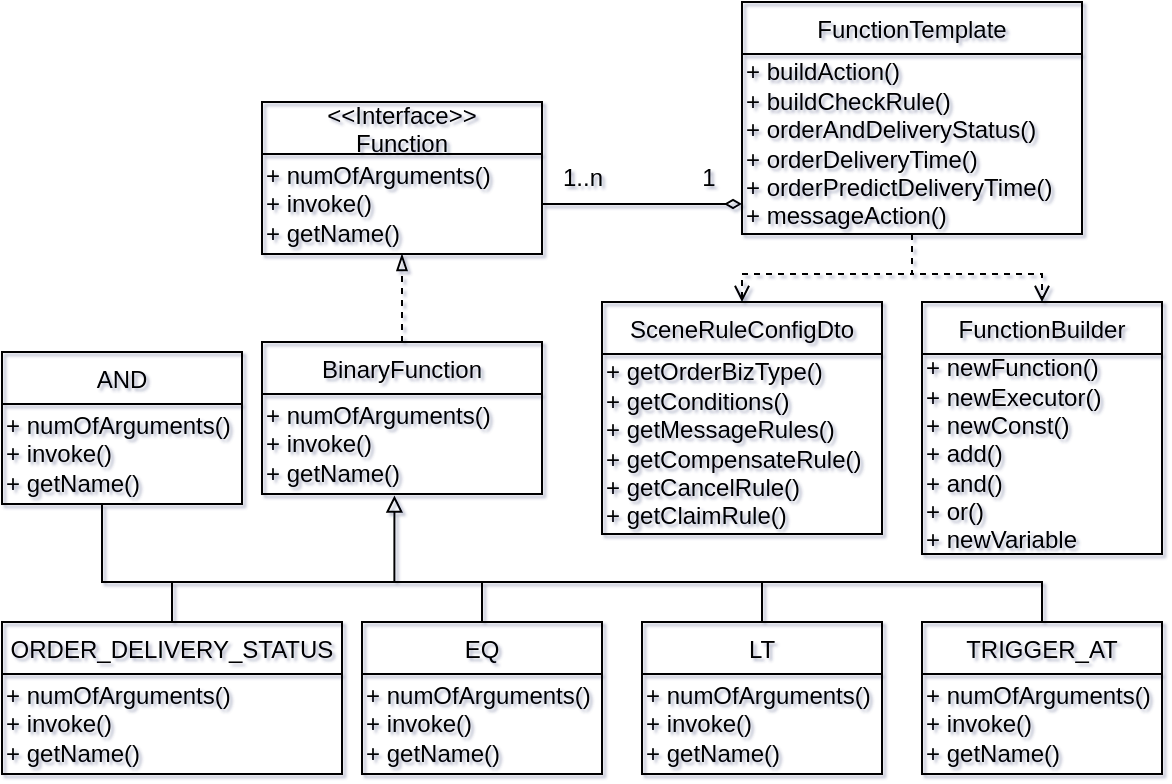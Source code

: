 <mxfile version="12.6.5" type="device"><diagram id="ESuiQvZaxaxobP0RMemX" name="第 1 页"><mxGraphModel dx="1108" dy="607" grid="1" gridSize="10" guides="1" tooltips="1" connect="1" arrows="1" fold="1" page="1" pageScale="1" pageWidth="827" pageHeight="1169" background="none" math="0" shadow="1"><root><mxCell id="0"/><mxCell id="1" parent="0"/><mxCell id="xF3RX69trmrpBzCBMhuo-1" value="&lt;&lt;Interface&gt;&gt;&#10;Function" style="swimlane;fontStyle=0;childLayout=stackLayout;horizontal=1;startSize=26;fillColor=none;horizontalStack=0;resizeParent=1;resizeParentMax=0;resizeLast=0;collapsible=1;marginBottom=0;" vertex="1" parent="1"><mxGeometry x="190" y="260" width="140" height="76" as="geometry"/></mxCell><mxCell id="xF3RX69trmrpBzCBMhuo-10" value="+ numOfArguments()&lt;br&gt;+ invoke()&lt;br&gt;+ getName()" style="text;html=1;align=left;verticalAlign=middle;resizable=0;points=[];autosize=1;" vertex="1" parent="xF3RX69trmrpBzCBMhuo-1"><mxGeometry y="26" width="140" height="50" as="geometry"/></mxCell><mxCell id="xF3RX69trmrpBzCBMhuo-13" style="edgeStyle=orthogonalEdgeStyle;rounded=0;orthogonalLoop=1;jettySize=auto;html=1;horizontal=0;dashed=1;endArrow=blockThin;endFill=0;" edge="1" parent="1" source="xF3RX69trmrpBzCBMhuo-11" target="xF3RX69trmrpBzCBMhuo-10"><mxGeometry relative="1" as="geometry"/></mxCell><mxCell id="xF3RX69trmrpBzCBMhuo-11" value="BinaryFunction" style="swimlane;fontStyle=0;childLayout=stackLayout;horizontal=1;startSize=26;fillColor=none;horizontalStack=0;resizeParent=1;resizeParentMax=0;resizeLast=0;collapsible=1;marginBottom=0;" vertex="1" parent="1"><mxGeometry x="190" y="380" width="140" height="76" as="geometry"/></mxCell><mxCell id="xF3RX69trmrpBzCBMhuo-12" value="+ numOfArguments()&lt;br&gt;+ invoke()&lt;br&gt;+ getName()" style="text;html=1;align=left;verticalAlign=middle;resizable=0;points=[];autosize=1;" vertex="1" parent="xF3RX69trmrpBzCBMhuo-11"><mxGeometry y="26" width="140" height="50" as="geometry"/></mxCell><mxCell id="xF3RX69trmrpBzCBMhuo-14" value="FunctionTemplate" style="swimlane;fontStyle=0;childLayout=stackLayout;horizontal=1;startSize=26;fillColor=none;horizontalStack=0;resizeParent=1;resizeParentMax=0;resizeLast=0;collapsible=1;marginBottom=0;" vertex="1" parent="1"><mxGeometry x="430" y="210" width="170" height="116" as="geometry"/></mxCell><mxCell id="xF3RX69trmrpBzCBMhuo-15" value="+ buildAction()&lt;br&gt;+ buildCheckRule()&lt;br&gt;+ orderAndDeliveryStatus()&lt;br&gt;+ orderDeliveryTime()&lt;br&gt;+ orderPredictDeliveryTime()&lt;br&gt;+ messageAction()" style="text;html=1;align=left;verticalAlign=middle;resizable=0;points=[];autosize=1;" vertex="1" parent="xF3RX69trmrpBzCBMhuo-14"><mxGeometry y="26" width="170" height="90" as="geometry"/></mxCell><mxCell id="xF3RX69trmrpBzCBMhuo-17" style="edgeStyle=orthogonalEdgeStyle;rounded=0;orthogonalLoop=1;jettySize=auto;html=1;endArrow=diamondThin;endFill=0;" edge="1" parent="1" source="xF3RX69trmrpBzCBMhuo-10" target="xF3RX69trmrpBzCBMhuo-15"><mxGeometry relative="1" as="geometry"><Array as="points"><mxPoint x="400" y="311"/><mxPoint x="400" y="311"/></Array></mxGeometry></mxCell><mxCell id="xF3RX69trmrpBzCBMhuo-18" value="AND" style="swimlane;fontStyle=0;childLayout=stackLayout;horizontal=1;startSize=26;fillColor=none;horizontalStack=0;resizeParent=1;resizeParentMax=0;resizeLast=0;collapsible=1;marginBottom=0;" vertex="1" parent="1"><mxGeometry x="60" y="385" width="120" height="76" as="geometry"/></mxCell><mxCell id="xF3RX69trmrpBzCBMhuo-19" value="+ numOfArguments()&lt;br&gt;+ invoke()&lt;br&gt;+ getName()" style="text;html=1;align=left;verticalAlign=middle;resizable=0;points=[];autosize=1;" vertex="1" parent="xF3RX69trmrpBzCBMhuo-18"><mxGeometry y="26" width="120" height="50" as="geometry"/></mxCell><mxCell id="xF3RX69trmrpBzCBMhuo-52" style="edgeStyle=orthogonalEdgeStyle;rounded=0;orthogonalLoop=1;jettySize=auto;html=1;endArrow=none;endFill=0;" edge="1" parent="1" source="xF3RX69trmrpBzCBMhuo-20"><mxGeometry relative="1" as="geometry"><mxPoint x="440" y="500" as="targetPoint"/><Array as="points"><mxPoint x="580" y="500"/></Array></mxGeometry></mxCell><mxCell id="xF3RX69trmrpBzCBMhuo-20" value="TRIGGER_AT" style="swimlane;fontStyle=0;childLayout=stackLayout;horizontal=1;startSize=26;fillColor=none;horizontalStack=0;resizeParent=1;resizeParentMax=0;resizeLast=0;collapsible=1;marginBottom=0;" vertex="1" parent="1"><mxGeometry x="520" y="520" width="120" height="76" as="geometry"/></mxCell><mxCell id="xF3RX69trmrpBzCBMhuo-21" value="+ numOfArguments()&lt;br&gt;+ invoke()&lt;br&gt;+ getName()" style="text;html=1;align=left;verticalAlign=middle;resizable=0;points=[];autosize=1;" vertex="1" parent="xF3RX69trmrpBzCBMhuo-20"><mxGeometry y="26" width="120" height="50" as="geometry"/></mxCell><mxCell id="xF3RX69trmrpBzCBMhuo-46" style="edgeStyle=orthogonalEdgeStyle;rounded=0;orthogonalLoop=1;jettySize=auto;html=1;endArrow=none;endFill=0;" edge="1" parent="1" source="xF3RX69trmrpBzCBMhuo-24"><mxGeometry relative="1" as="geometry"><mxPoint x="260" y="500" as="targetPoint"/><Array as="points"><mxPoint x="145" y="500"/></Array></mxGeometry></mxCell><mxCell id="xF3RX69trmrpBzCBMhuo-24" value="ORDER_DELIVERY_STATUS" style="swimlane;fontStyle=0;childLayout=stackLayout;horizontal=1;startSize=26;fillColor=none;horizontalStack=0;resizeParent=1;resizeParentMax=0;resizeLast=0;collapsible=1;marginBottom=0;" vertex="1" parent="1"><mxGeometry x="60" y="520" width="170" height="76" as="geometry"/></mxCell><mxCell id="xF3RX69trmrpBzCBMhuo-25" value="+ numOfArguments()&lt;br&gt;+ invoke()&lt;br&gt;+ getName()" style="text;html=1;align=left;verticalAlign=middle;resizable=0;points=[];autosize=1;" vertex="1" parent="xF3RX69trmrpBzCBMhuo-24"><mxGeometry y="26" width="170" height="50" as="geometry"/></mxCell><mxCell id="xF3RX69trmrpBzCBMhuo-41" style="edgeStyle=orthogonalEdgeStyle;rounded=0;orthogonalLoop=1;jettySize=auto;html=1;entryX=0.473;entryY=1.015;entryDx=0;entryDy=0;entryPerimeter=0;endArrow=block;endFill=0;" edge="1" parent="1" source="xF3RX69trmrpBzCBMhuo-28" target="xF3RX69trmrpBzCBMhuo-12"><mxGeometry relative="1" as="geometry"><Array as="points"><mxPoint x="440" y="500"/><mxPoint x="256" y="500"/></Array></mxGeometry></mxCell><mxCell id="xF3RX69trmrpBzCBMhuo-28" value="LT" style="swimlane;fontStyle=0;childLayout=stackLayout;horizontal=1;startSize=26;fillColor=none;horizontalStack=0;resizeParent=1;resizeParentMax=0;resizeLast=0;collapsible=1;marginBottom=0;" vertex="1" parent="1"><mxGeometry x="380" y="520" width="120" height="76" as="geometry"/></mxCell><mxCell id="xF3RX69trmrpBzCBMhuo-29" value="+ numOfArguments()&lt;br&gt;+ invoke()&lt;br&gt;+ getName()" style="text;html=1;align=left;verticalAlign=middle;resizable=0;points=[];autosize=1;" vertex="1" parent="xF3RX69trmrpBzCBMhuo-28"><mxGeometry y="26" width="120" height="50" as="geometry"/></mxCell><mxCell id="xF3RX69trmrpBzCBMhuo-65" style="edgeStyle=orthogonalEdgeStyle;rounded=0;orthogonalLoop=1;jettySize=auto;html=1;endArrow=none;endFill=0;" edge="1" parent="1" source="xF3RX69trmrpBzCBMhuo-31"><mxGeometry relative="1" as="geometry"><mxPoint x="300" y="500" as="targetPoint"/></mxGeometry></mxCell><mxCell id="xF3RX69trmrpBzCBMhuo-31" value="EQ" style="swimlane;fontStyle=0;childLayout=stackLayout;horizontal=1;startSize=26;fillColor=none;horizontalStack=0;resizeParent=1;resizeParentMax=0;resizeLast=0;collapsible=1;marginBottom=0;" vertex="1" parent="1"><mxGeometry x="240" y="520" width="120" height="76" as="geometry"/></mxCell><mxCell id="xF3RX69trmrpBzCBMhuo-32" value="+ numOfArguments()&lt;br&gt;+ invoke()&lt;br&gt;+ getName()" style="text;html=1;align=left;verticalAlign=middle;resizable=0;points=[];autosize=1;" vertex="1" parent="xF3RX69trmrpBzCBMhuo-31"><mxGeometry y="26" width="120" height="50" as="geometry"/></mxCell><mxCell id="xF3RX69trmrpBzCBMhuo-54" value="1" style="text;html=1;align=center;verticalAlign=middle;resizable=0;points=[];autosize=1;" vertex="1" parent="1"><mxGeometry x="403.24" y="288" width="20" height="20" as="geometry"/></mxCell><mxCell id="xF3RX69trmrpBzCBMhuo-55" value="1..n" style="text;html=1;align=center;verticalAlign=middle;resizable=0;points=[];autosize=1;" vertex="1" parent="1"><mxGeometry x="330" y="288" width="40" height="20" as="geometry"/></mxCell><mxCell id="xF3RX69trmrpBzCBMhuo-56" value="SceneRuleConfigDto" style="swimlane;fontStyle=0;childLayout=stackLayout;horizontal=1;startSize=26;fillColor=none;horizontalStack=0;resizeParent=1;resizeParentMax=0;resizeLast=0;collapsible=1;marginBottom=0;" vertex="1" parent="1"><mxGeometry x="360" y="360" width="140" height="116" as="geometry"/></mxCell><mxCell id="xF3RX69trmrpBzCBMhuo-63" value="+ getOrderBizType()&lt;br&gt;+ getConditions()&lt;br&gt;+ getMessageRules()&lt;br&gt;+ getCompensateRule()&lt;br&gt;+ getCancelRule()&lt;br&gt;+ getClaimRule()" style="text;html=1;align=left;verticalAlign=middle;resizable=0;points=[];autosize=1;" vertex="1" parent="xF3RX69trmrpBzCBMhuo-56"><mxGeometry y="26" width="140" height="90" as="geometry"/></mxCell><mxCell id="xF3RX69trmrpBzCBMhuo-58" style="edgeStyle=orthogonalEdgeStyle;rounded=0;orthogonalLoop=1;jettySize=auto;html=1;endArrow=open;endFill=0;dashed=1;" edge="1" parent="1" source="xF3RX69trmrpBzCBMhuo-15" target="xF3RX69trmrpBzCBMhuo-56"><mxGeometry relative="1" as="geometry"/></mxCell><mxCell id="xF3RX69trmrpBzCBMhuo-59" value="FunctionBuilder" style="swimlane;fontStyle=0;childLayout=stackLayout;horizontal=1;startSize=26;fillColor=none;horizontalStack=0;resizeParent=1;resizeParentMax=0;resizeLast=0;collapsible=1;marginBottom=0;" vertex="1" parent="1"><mxGeometry x="520" y="360" width="120" height="126" as="geometry"/></mxCell><mxCell id="xF3RX69trmrpBzCBMhuo-62" value="+ newFunction()&lt;br&gt;+ newExecutor()&lt;br&gt;+ newConst()&lt;br&gt;+ add()&lt;br&gt;+ and()&lt;br&gt;+ or()&lt;br&gt;+ newVariable" style="text;html=1;align=left;verticalAlign=middle;resizable=0;points=[];autosize=1;" vertex="1" parent="xF3RX69trmrpBzCBMhuo-59"><mxGeometry y="26" width="120" height="100" as="geometry"/></mxCell><mxCell id="xF3RX69trmrpBzCBMhuo-60" style="edgeStyle=orthogonalEdgeStyle;rounded=0;orthogonalLoop=1;jettySize=auto;html=1;dashed=1;endArrow=open;endFill=0;" edge="1" parent="1" source="xF3RX69trmrpBzCBMhuo-15" target="xF3RX69trmrpBzCBMhuo-59"><mxGeometry relative="1" as="geometry"/></mxCell><mxCell id="xF3RX69trmrpBzCBMhuo-64" style="edgeStyle=orthogonalEdgeStyle;rounded=0;orthogonalLoop=1;jettySize=auto;html=1;endArrow=none;endFill=0;" edge="1" parent="1" source="xF3RX69trmrpBzCBMhuo-19"><mxGeometry relative="1" as="geometry"><mxPoint x="200" y="500" as="targetPoint"/><Array as="points"><mxPoint x="110" y="500"/></Array></mxGeometry></mxCell></root></mxGraphModel></diagram></mxfile>